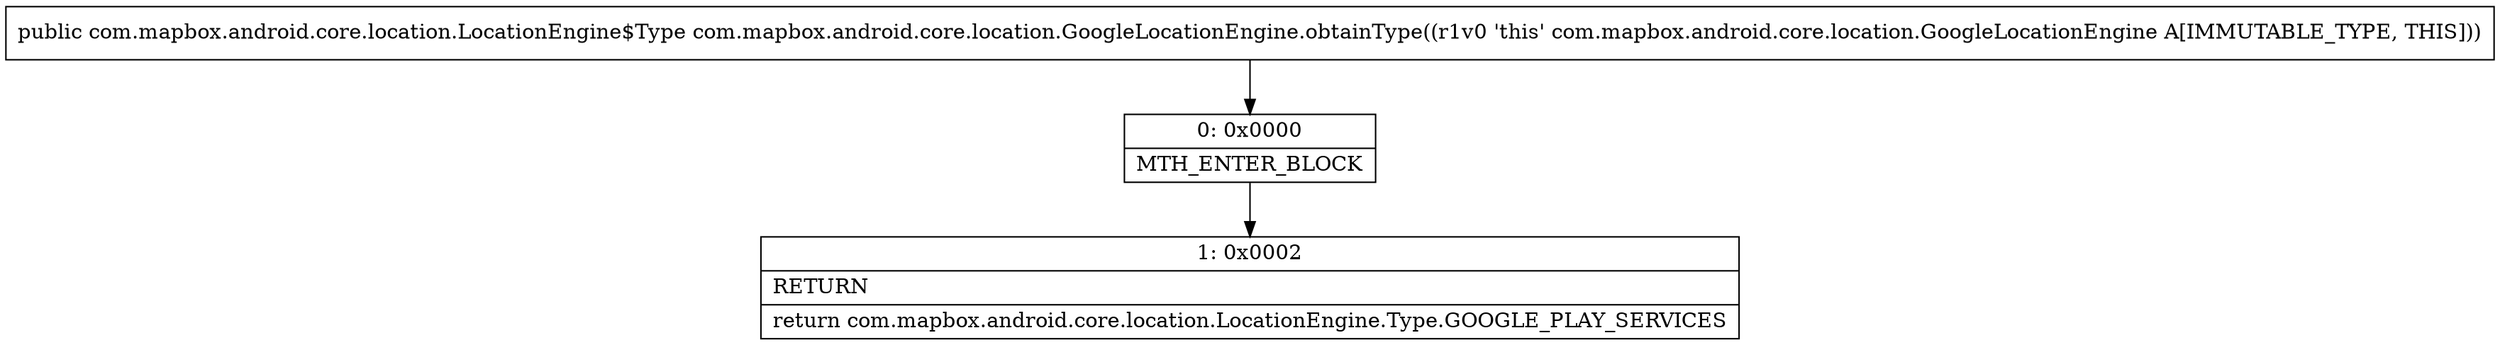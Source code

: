 digraph "CFG forcom.mapbox.android.core.location.GoogleLocationEngine.obtainType()Lcom\/mapbox\/android\/core\/location\/LocationEngine$Type;" {
Node_0 [shape=record,label="{0\:\ 0x0000|MTH_ENTER_BLOCK\l}"];
Node_1 [shape=record,label="{1\:\ 0x0002|RETURN\l|return com.mapbox.android.core.location.LocationEngine.Type.GOOGLE_PLAY_SERVICES\l}"];
MethodNode[shape=record,label="{public com.mapbox.android.core.location.LocationEngine$Type com.mapbox.android.core.location.GoogleLocationEngine.obtainType((r1v0 'this' com.mapbox.android.core.location.GoogleLocationEngine A[IMMUTABLE_TYPE, THIS])) }"];
MethodNode -> Node_0;
Node_0 -> Node_1;
}

